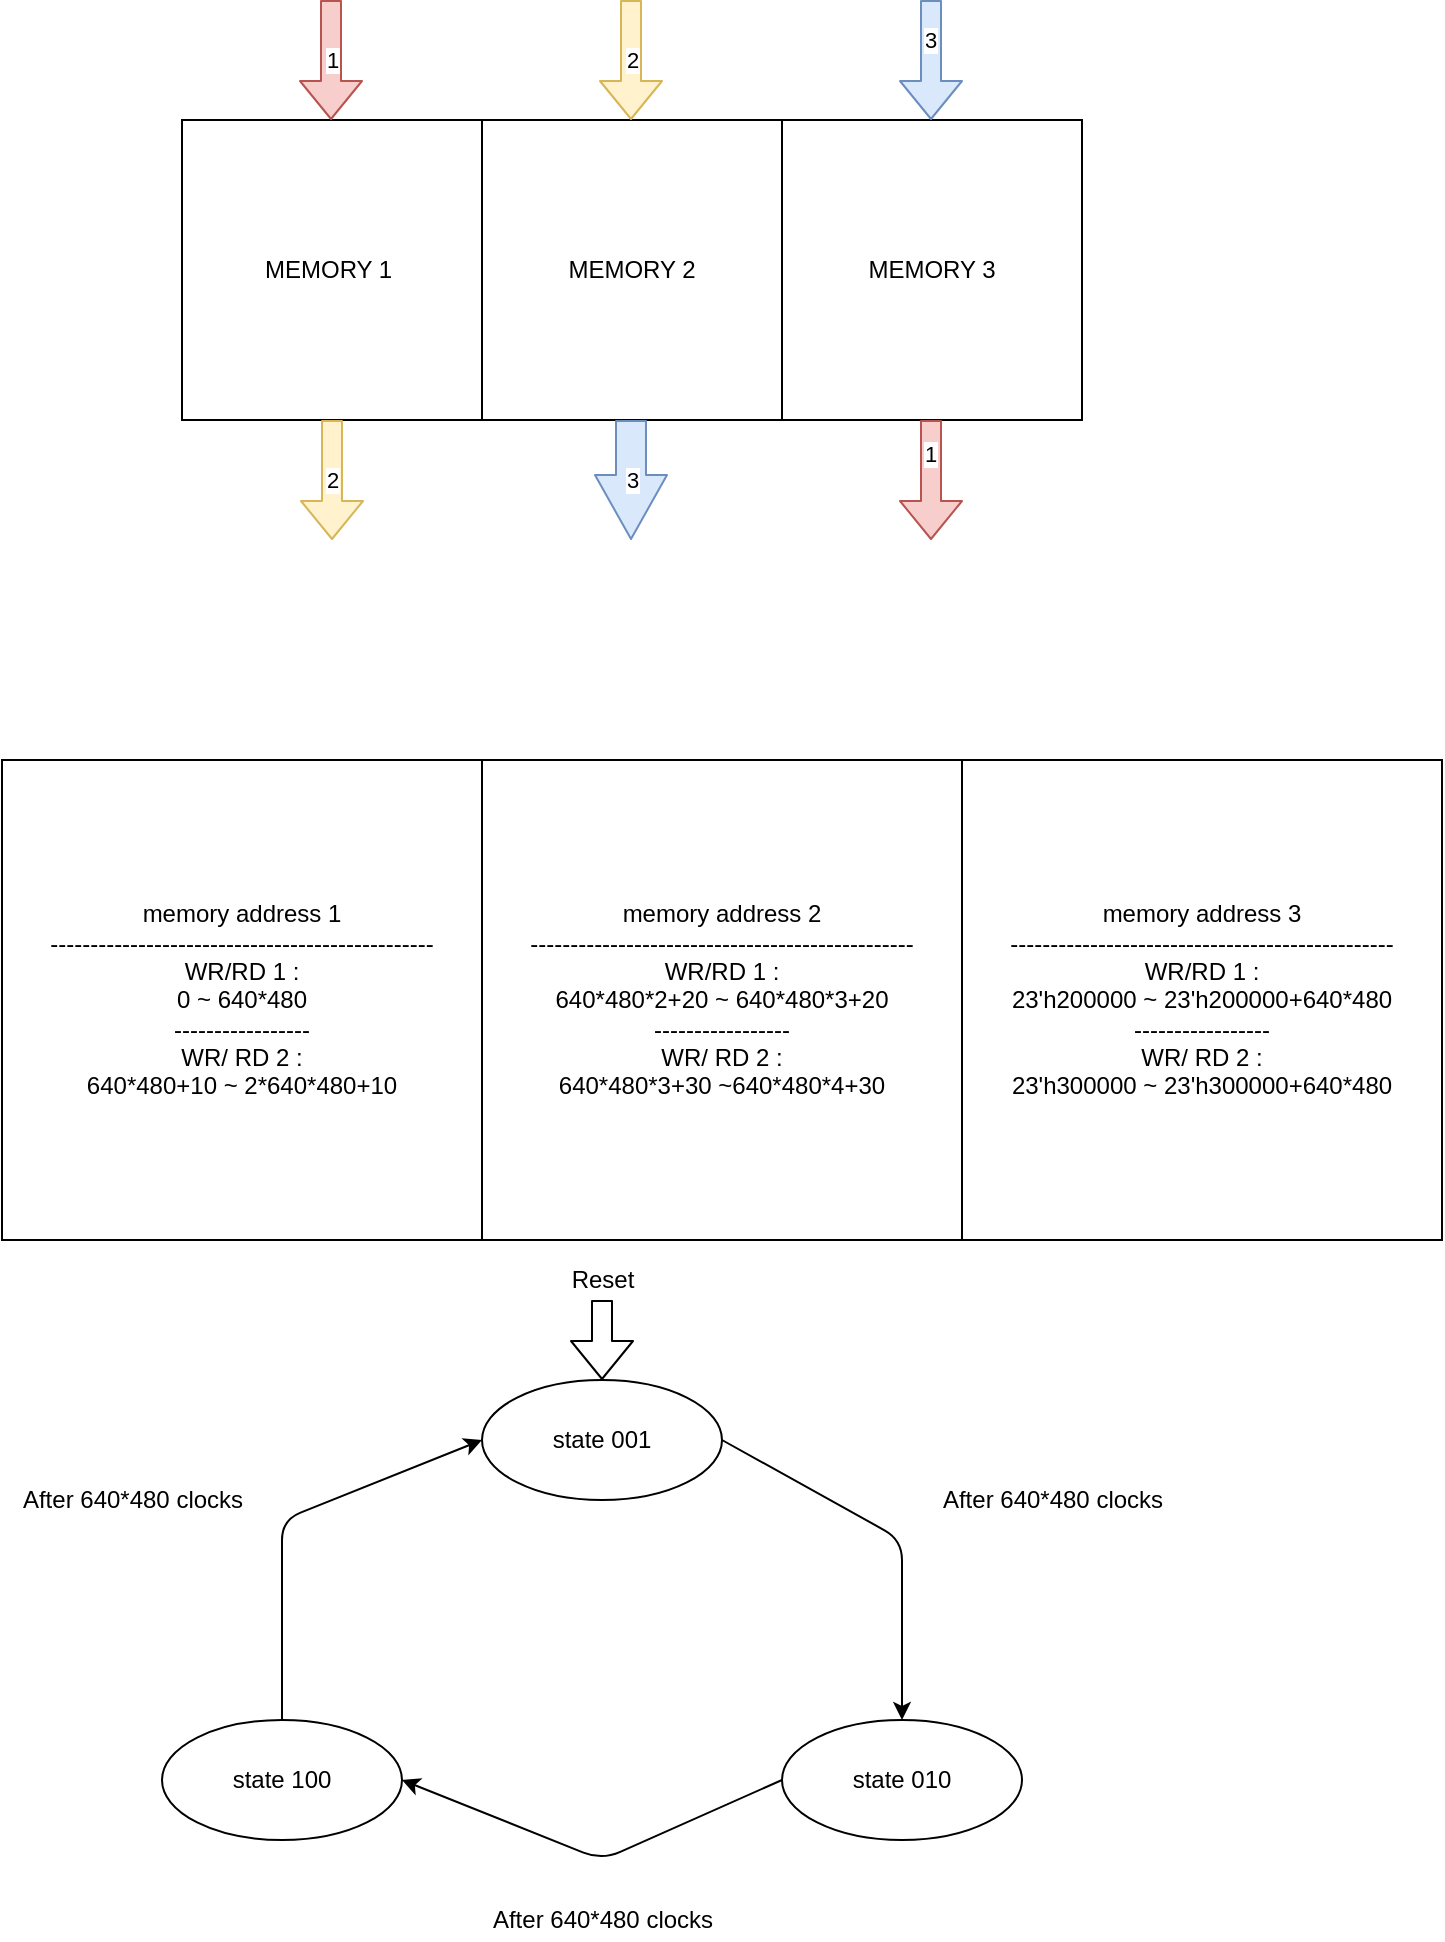 <mxfile>
    <diagram id="5hHQ6lzKVenW1EOE9YN3" name="Page-1">
        <mxGraphModel dx="561" dy="574" grid="1" gridSize="10" guides="1" tooltips="1" connect="1" arrows="1" fold="1" page="1" pageScale="1" pageWidth="850" pageHeight="1100" math="0" shadow="0">
            <root>
                <mxCell id="0"/>
                <mxCell id="1" parent="0"/>
                <mxCell id="2" value="memory address&amp;nbsp;1&lt;br&gt;------------------------------------------------&lt;br&gt;WR/RD 1 : &lt;br&gt;0 ~ 640*480&lt;br&gt;-----------------&lt;br&gt;WR/ RD 2 : &lt;br&gt;640*480+10 ~ 2*640*480+10" style="whiteSpace=wrap;html=1;aspect=fixed;" parent="1" vertex="1">
                    <mxGeometry x="90" y="400" width="240" height="240" as="geometry"/>
                </mxCell>
                <mxCell id="3" value="memory address&amp;nbsp;2&lt;br&gt;------------------------------------------------&lt;br&gt;WR/RD 1 : &lt;br&gt;640*480*2+20 ~ 640*480*3+20&lt;br&gt;-----------------&lt;br&gt;WR/ RD 2 : &lt;br&gt;640*480*3+30 ~640*480*4+30" style="whiteSpace=wrap;html=1;aspect=fixed;" parent="1" vertex="1">
                    <mxGeometry x="330" y="400" width="240" height="240" as="geometry"/>
                </mxCell>
                <mxCell id="4" value="memory address 3&lt;br&gt;------------------------------------------------&lt;br&gt;WR/RD 1 : &lt;br&gt;23'h200000 ~ 23'h200000+640*480&lt;br&gt;-----------------&lt;br&gt;WR/ RD 2 : &lt;br&gt;23'h300000 ~ 23'h300000+640*480" style="whiteSpace=wrap;html=1;aspect=fixed;" parent="1" vertex="1">
                    <mxGeometry x="570" y="400" width="240" height="240" as="geometry"/>
                </mxCell>
                <mxCell id="5" value="state 001" style="ellipse;whiteSpace=wrap;html=1;" parent="1" vertex="1">
                    <mxGeometry x="330" y="710" width="120" height="60" as="geometry"/>
                </mxCell>
                <mxCell id="6" value="state 010" style="ellipse;whiteSpace=wrap;html=1;" parent="1" vertex="1">
                    <mxGeometry x="480" y="880" width="120" height="60" as="geometry"/>
                </mxCell>
                <mxCell id="7" value="state 100" style="ellipse;whiteSpace=wrap;html=1;" parent="1" vertex="1">
                    <mxGeometry x="170" y="880" width="120" height="60" as="geometry"/>
                </mxCell>
                <mxCell id="8" value="" style="endArrow=classic;html=1;entryX=0.5;entryY=0;entryDx=0;entryDy=0;exitX=1;exitY=0.5;exitDx=0;exitDy=0;" parent="1" source="5" target="6" edge="1">
                    <mxGeometry width="50" height="50" relative="1" as="geometry">
                        <mxPoint x="430" y="840" as="sourcePoint"/>
                        <mxPoint x="480" y="790" as="targetPoint"/>
                        <Array as="points">
                            <mxPoint x="540" y="790"/>
                        </Array>
                    </mxGeometry>
                </mxCell>
                <mxCell id="9" value="" style="endArrow=classic;html=1;entryX=1;entryY=0.5;entryDx=0;entryDy=0;exitX=0;exitY=0.5;exitDx=0;exitDy=0;" parent="1" source="6" target="7" edge="1">
                    <mxGeometry width="50" height="50" relative="1" as="geometry">
                        <mxPoint x="450" y="900" as="sourcePoint"/>
                        <mxPoint x="540.04" y="890" as="targetPoint"/>
                        <Array as="points">
                            <mxPoint x="390" y="950"/>
                        </Array>
                    </mxGeometry>
                </mxCell>
                <mxCell id="10" value="" style="endArrow=classic;html=1;entryX=0;entryY=0.5;entryDx=0;entryDy=0;exitX=0.5;exitY=0;exitDx=0;exitDy=0;" parent="1" source="7" target="5" edge="1">
                    <mxGeometry width="50" height="50" relative="1" as="geometry">
                        <mxPoint x="490" y="920" as="sourcePoint"/>
                        <mxPoint x="300" y="920" as="targetPoint"/>
                        <Array as="points">
                            <mxPoint x="230" y="780"/>
                        </Array>
                    </mxGeometry>
                </mxCell>
                <mxCell id="11" value="After 640*480 clocks" style="text;html=1;align=center;verticalAlign=middle;resizable=0;points=[];autosize=1;strokeColor=none;fillColor=none;" parent="1" vertex="1">
                    <mxGeometry x="90" y="760" width="130" height="20" as="geometry"/>
                </mxCell>
                <mxCell id="12" value="After 640*480 clocks" style="text;html=1;align=center;verticalAlign=middle;resizable=0;points=[];autosize=1;strokeColor=none;fillColor=none;" parent="1" vertex="1">
                    <mxGeometry x="325" y="970" width="130" height="20" as="geometry"/>
                </mxCell>
                <mxCell id="13" value="After 640*480 clocks" style="text;html=1;align=center;verticalAlign=middle;resizable=0;points=[];autosize=1;strokeColor=none;fillColor=none;" parent="1" vertex="1">
                    <mxGeometry x="550" y="760" width="130" height="20" as="geometry"/>
                </mxCell>
                <mxCell id="14" value="Reset" style="text;html=1;align=center;verticalAlign=middle;resizable=0;points=[];autosize=1;strokeColor=none;fillColor=none;" parent="1" vertex="1">
                    <mxGeometry x="365" y="650" width="50" height="20" as="geometry"/>
                </mxCell>
                <mxCell id="16" value="" style="shape=flexArrow;endArrow=classic;html=1;entryX=0.5;entryY=0;entryDx=0;entryDy=0;" parent="1" target="5" edge="1">
                    <mxGeometry width="50" height="50" relative="1" as="geometry">
                        <mxPoint x="390" y="670" as="sourcePoint"/>
                        <mxPoint x="430" y="620" as="targetPoint"/>
                    </mxGeometry>
                </mxCell>
                <mxCell id="17" value="MEMORY 1&amp;nbsp;" style="whiteSpace=wrap;html=1;aspect=fixed;" parent="1" vertex="1">
                    <mxGeometry x="180" y="80" width="150" height="150" as="geometry"/>
                </mxCell>
                <mxCell id="18" value="MEMORY 2" style="whiteSpace=wrap;html=1;aspect=fixed;" parent="1" vertex="1">
                    <mxGeometry x="330" y="80" width="150" height="150" as="geometry"/>
                </mxCell>
                <mxCell id="19" value="MEMORY 3" style="whiteSpace=wrap;html=1;aspect=fixed;" parent="1" vertex="1">
                    <mxGeometry x="480" y="80" width="150" height="150" as="geometry"/>
                </mxCell>
                <mxCell id="22" value="2" style="shape=flexArrow;endArrow=classic;html=1;exitX=0.5;exitY=1;exitDx=0;exitDy=0;fillColor=#fff2cc;strokeColor=#d6b656;" parent="1" source="17" edge="1">
                    <mxGeometry width="50" height="50" relative="1" as="geometry">
                        <mxPoint x="400" y="370" as="sourcePoint"/>
                        <mxPoint x="255" y="290" as="targetPoint"/>
                    </mxGeometry>
                </mxCell>
                <mxCell id="23" value="" style="shape=flexArrow;endArrow=classic;html=1;exitX=0.5;exitY=1;exitDx=0;exitDy=0;fillColor=#dae8fc;strokeColor=#6c8ebf;" parent="1" edge="1">
                    <mxGeometry width="50" height="50" relative="1" as="geometry">
                        <mxPoint x="554.5" y="20" as="sourcePoint"/>
                        <mxPoint x="554.5" y="80" as="targetPoint"/>
                    </mxGeometry>
                </mxCell>
                <mxCell id="24" value="3" style="edgeLabel;html=1;align=center;verticalAlign=middle;resizable=0;points=[];" parent="23" vertex="1" connectable="0">
                    <mxGeometry x="-0.333" y="-1" relative="1" as="geometry">
                        <mxPoint as="offset"/>
                    </mxGeometry>
                </mxCell>
                <mxCell id="27" value="3" style="shape=flexArrow;endArrow=classic;html=1;exitX=0.5;exitY=1;exitDx=0;exitDy=0;fillColor=#dae8fc;strokeColor=#6c8ebf;width=15;endSize=10.33;" parent="1" edge="1">
                    <mxGeometry width="50" height="50" relative="1" as="geometry">
                        <mxPoint x="404.5" y="230" as="sourcePoint"/>
                        <mxPoint x="404.5" y="290" as="targetPoint"/>
                    </mxGeometry>
                </mxCell>
                <mxCell id="28" value="" style="shape=flexArrow;endArrow=classic;html=1;exitX=0.5;exitY=1;exitDx=0;exitDy=0;fillColor=#f8cecc;strokeColor=#b85450;" parent="1" edge="1">
                    <mxGeometry width="50" height="50" relative="1" as="geometry">
                        <mxPoint x="554.5" y="230" as="sourcePoint"/>
                        <mxPoint x="554.5" y="290" as="targetPoint"/>
                    </mxGeometry>
                </mxCell>
                <mxCell id="31" value="1" style="edgeLabel;html=1;align=center;verticalAlign=middle;resizable=0;points=[];" parent="28" vertex="1" connectable="0">
                    <mxGeometry x="-0.433" y="-1" relative="1" as="geometry">
                        <mxPoint as="offset"/>
                    </mxGeometry>
                </mxCell>
                <mxCell id="29" value="2" style="shape=flexArrow;endArrow=classic;html=1;exitX=0.5;exitY=1;exitDx=0;exitDy=0;fillColor=#fff2cc;strokeColor=#d6b656;" parent="1" edge="1">
                    <mxGeometry width="50" height="50" relative="1" as="geometry">
                        <mxPoint x="404.5" y="20" as="sourcePoint"/>
                        <mxPoint x="404.5" y="80" as="targetPoint"/>
                    </mxGeometry>
                </mxCell>
                <mxCell id="30" value="1" style="shape=flexArrow;endArrow=classic;html=1;exitX=0.5;exitY=1;exitDx=0;exitDy=0;fillColor=#f8cecc;strokeColor=#b85450;" parent="1" edge="1">
                    <mxGeometry width="50" height="50" relative="1" as="geometry">
                        <mxPoint x="254.5" y="20" as="sourcePoint"/>
                        <mxPoint x="254.5" y="80" as="targetPoint"/>
                    </mxGeometry>
                </mxCell>
            </root>
        </mxGraphModel>
    </diagram>
</mxfile>